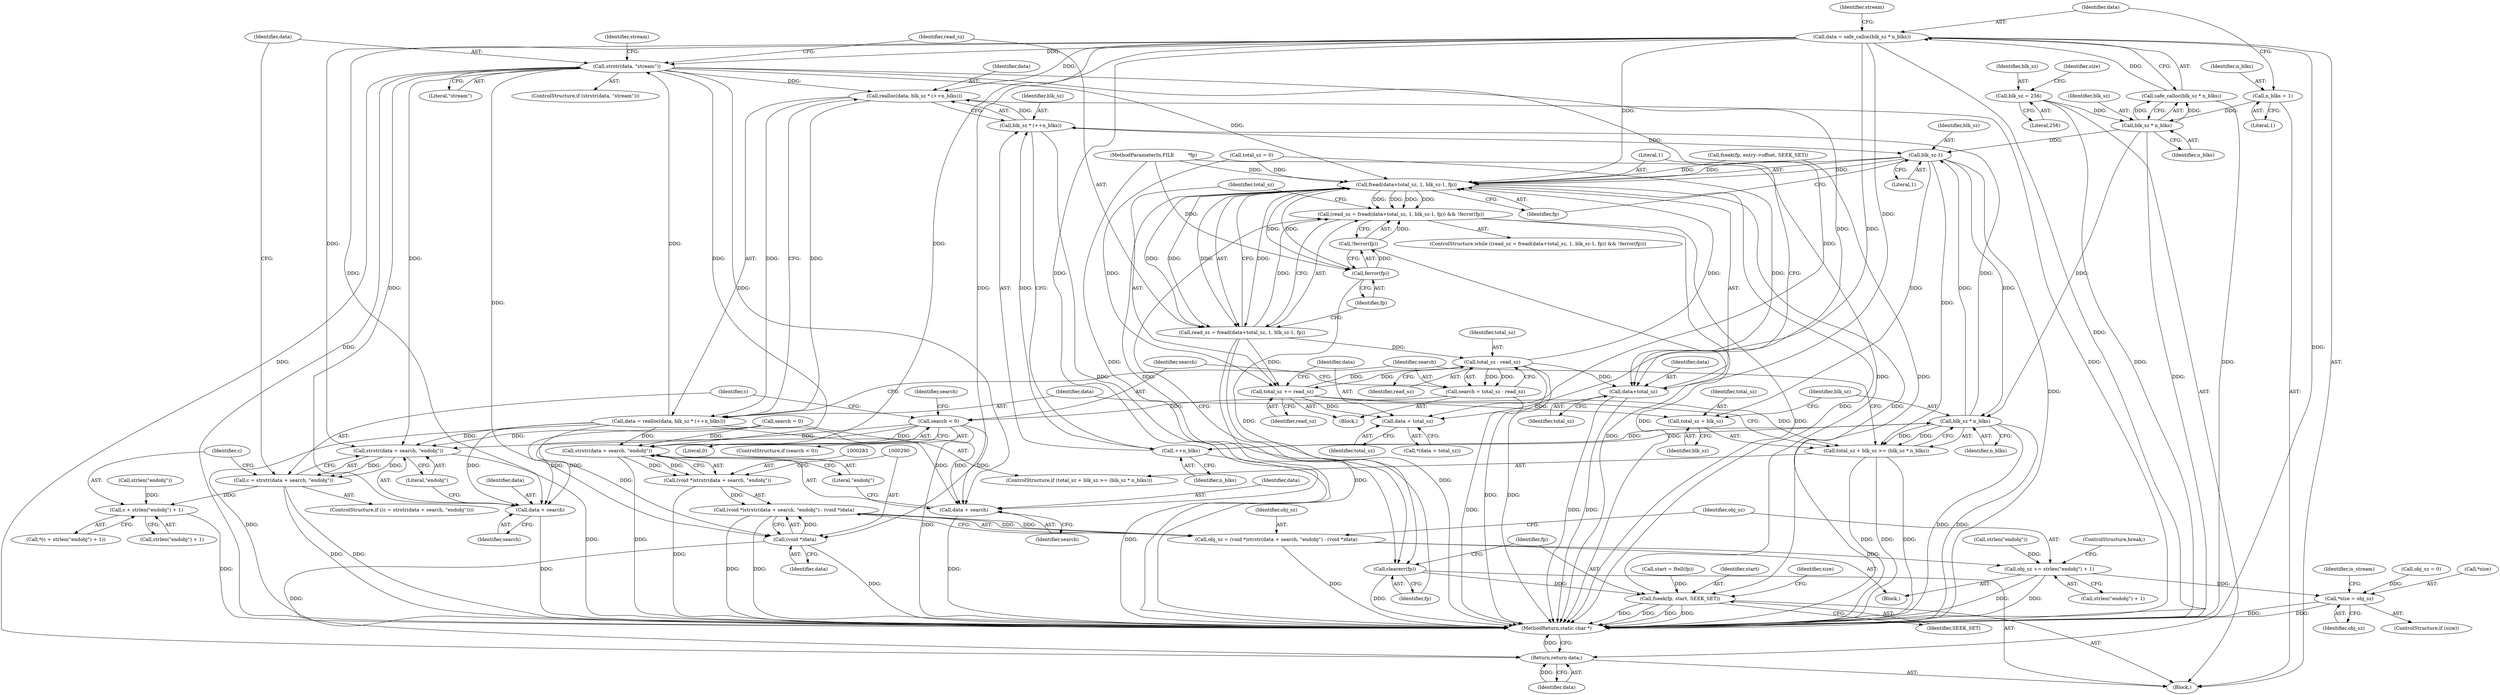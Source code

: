 digraph "0_pdfresurrect_0c4120fffa3dffe97b95c486a120eded82afe8a6_3@API" {
"1000301" [label="(Call,strstr(data, \"stream\"))"];
"1000241" [label="(Call,data = realloc(data, blk_sz * (++n_blks)))"];
"1000243" [label="(Call,realloc(data, blk_sz * (++n_blks)))"];
"1000301" [label="(Call,strstr(data, \"stream\"))"];
"1000198" [label="(Call,data = safe_calloc(blk_sz * n_blks))"];
"1000200" [label="(Call,safe_calloc(blk_sz * n_blks))"];
"1000201" [label="(Call,blk_sz * n_blks)"];
"1000114" [label="(Call,blk_sz = 256)"];
"1000195" [label="(Call,n_blks = 1)"];
"1000245" [label="(Call,blk_sz * (++n_blks))"];
"1000238" [label="(Call,blk_sz * n_blks)"];
"1000216" [label="(Call,blk_sz-1)"];
"1000247" [label="(Call,++n_blks)"];
"1000211" [label="(Call,fread(data+total_sz, 1, blk_sz-1, fp))"];
"1000208" [label="(Call,(read_sz = fread(data+total_sz, 1, blk_sz-1, fp)) && !ferror(fp))"];
"1000209" [label="(Call,read_sz = fread(data+total_sz, 1, blk_sz-1, fp))"];
"1000224" [label="(Call,total_sz += read_sz)"];
"1000229" [label="(Call,data + total_sz)"];
"1000234" [label="(Call,total_sz + blk_sz >= (blk_sz * n_blks))"];
"1000235" [label="(Call,total_sz + blk_sz)"];
"1000251" [label="(Call,total_sz - read_sz)"];
"1000212" [label="(Call,data+total_sz)"];
"1000249" [label="(Call,search = total_sz - read_sz)"];
"1000255" [label="(Call,search < 0)"];
"1000264" [label="(Call,strstr(data + search, \"endobj\"))"];
"1000262" [label="(Call,c = strstr(data + search, \"endobj\"))"];
"1000272" [label="(Call,c + strlen(\"endobj\") + 1)"];
"1000265" [label="(Call,data + search)"];
"1000284" [label="(Call,strstr(data + search, \"endobj\"))"];
"1000282" [label="(Call,(void *)strstr(data + search, \"endobj\"))"];
"1000281" [label="(Call,(void *)strstr(data + search, \"endobj\") - (void *)data)"];
"1000279" [label="(Call,obj_sz = (void *)strstr(data + search, \"endobj\") - (void *)data)"];
"1000292" [label="(Call,obj_sz += strlen(\"endobj\") + 1)"];
"1000315" [label="(Call,*size = obj_sz)"];
"1000285" [label="(Call,data + search)"];
"1000221" [label="(Call,ferror(fp))"];
"1000220" [label="(Call,!ferror(fp))"];
"1000307" [label="(Call,clearerr(fp))"];
"1000309" [label="(Call,fseek(fp, start, SEEK_SET))"];
"1000289" [label="(Call,(void *)data)"];
"1000325" [label="(Return,return data;)"];
"1000219" [label="(Identifier,fp)"];
"1000263" [label="(Identifier,c)"];
"1000274" [label="(Call,strlen(\"endobj\") + 1)"];
"1000249" [label="(Call,search = total_sz - read_sz)"];
"1000116" [label="(Literal,256)"];
"1000245" [label="(Call,blk_sz * (++n_blks))"];
"1000272" [label="(Call,c + strlen(\"endobj\") + 1)"];
"1000257" [label="(Literal,0)"];
"1000250" [label="(Identifier,search)"];
"1000320" [label="(Identifier,is_stream)"];
"1000303" [label="(Literal,\"stream\")"];
"1000213" [label="(Identifier,data)"];
"1000280" [label="(Identifier,obj_sz)"];
"1000199" [label="(Identifier,data)"];
"1000266" [label="(Identifier,data)"];
"1000192" [label="(Call,total_sz = 0)"];
"1000107" [label="(MethodParameterIn,FILE         *fp)"];
"1000229" [label="(Call,data + total_sz)"];
"1000291" [label="(Identifier,data)"];
"1000292" [label="(Call,obj_sz += strlen(\"endobj\") + 1)"];
"1000275" [label="(Call,strlen(\"endobj\"))"];
"1000281" [label="(Call,(void *)strstr(data + search, \"endobj\") - (void *)data)"];
"1000254" [label="(ControlStructure,if (search < 0))"];
"1000196" [label="(Identifier,n_blks)"];
"1000239" [label="(Identifier,blk_sz)"];
"1000230" [label="(Identifier,data)"];
"1000282" [label="(Call,(void *)strstr(data + search, \"endobj\"))"];
"1000312" [label="(Identifier,SEEK_SET)"];
"1000222" [label="(Identifier,fp)"];
"1000327" [label="(MethodReturn,static char *)"];
"1000183" [label="(Call,fseek(fp, entry->offset, SEEK_SET))"];
"1000212" [label="(Call,data+total_sz)"];
"1000228" [label="(Call,*(data + total_sz))"];
"1000293" [label="(Identifier,obj_sz)"];
"1000300" [label="(ControlStructure,if (strstr(data, \"stream\")))"];
"1000288" [label="(Literal,\"endobj\")"];
"1000261" [label="(ControlStructure,if ((c = strstr(data + search, \"endobj\"))))"];
"1000243" [label="(Call,realloc(data, blk_sz * (++n_blks)))"];
"1000294" [label="(Call,strlen(\"endobj\") + 1)"];
"1000286" [label="(Identifier,data)"];
"1000211" [label="(Call,fread(data+total_sz, 1, blk_sz-1, fp))"];
"1000203" [label="(Identifier,n_blks)"];
"1000236" [label="(Identifier,total_sz)"];
"1000140" [label="(Call,start = ftell(fp))"];
"1000309" [label="(Call,fseek(fp, start, SEEK_SET))"];
"1000205" [label="(Identifier,stream)"];
"1000318" [label="(Identifier,obj_sz)"];
"1000307" [label="(Call,clearerr(fp))"];
"1000233" [label="(ControlStructure,if (total_sz + blk_sz >= (blk_sz * n_blks)))"];
"1000284" [label="(Call,strstr(data + search, \"endobj\"))"];
"1000313" [label="(ControlStructure,if (size))"];
"1000287" [label="(Identifier,search)"];
"1000259" [label="(Identifier,search)"];
"1000221" [label="(Call,ferror(fp))"];
"1000244" [label="(Identifier,data)"];
"1000235" [label="(Call,total_sz + blk_sz)"];
"1000207" [label="(ControlStructure,while ((read_sz = fread(data+total_sz, 1, blk_sz-1, fp)) && !ferror(fp)))"];
"1000237" [label="(Identifier,blk_sz)"];
"1000267" [label="(Identifier,search)"];
"1000298" [label="(ControlStructure,break;)"];
"1000231" [label="(Identifier,total_sz)"];
"1000251" [label="(Call,total_sz - read_sz)"];
"1000240" [label="(Identifier,n_blks)"];
"1000217" [label="(Identifier,blk_sz)"];
"1000268" [label="(Literal,\"endobj\")"];
"1000224" [label="(Call,total_sz += read_sz)"];
"1000129" [label="(Identifier,size)"];
"1000295" [label="(Call,strlen(\"endobj\"))"];
"1000302" [label="(Identifier,data)"];
"1000225" [label="(Identifier,total_sz)"];
"1000311" [label="(Identifier,start)"];
"1000215" [label="(Literal,1)"];
"1000115" [label="(Identifier,blk_sz)"];
"1000201" [label="(Call,blk_sz * n_blks)"];
"1000315" [label="(Call,*size = obj_sz)"];
"1000279" [label="(Call,obj_sz = (void *)strstr(data + search, \"endobj\") - (void *)data)"];
"1000189" [label="(Call,obj_sz = 0)"];
"1000247" [label="(Call,++n_blks)"];
"1000209" [label="(Call,read_sz = fread(data+total_sz, 1, blk_sz-1, fp))"];
"1000256" [label="(Identifier,search)"];
"1000200" [label="(Call,safe_calloc(blk_sz * n_blks))"];
"1000314" [label="(Identifier,size)"];
"1000264" [label="(Call,strstr(data + search, \"endobj\"))"];
"1000310" [label="(Identifier,fp)"];
"1000195" [label="(Call,n_blks = 1)"];
"1000112" [label="(Block,)"];
"1000220" [label="(Call,!ferror(fp))"];
"1000218" [label="(Literal,1)"];
"1000325" [label="(Return,return data;)"];
"1000223" [label="(Block,)"];
"1000253" [label="(Identifier,read_sz)"];
"1000234" [label="(Call,total_sz + blk_sz >= (blk_sz * n_blks))"];
"1000202" [label="(Identifier,blk_sz)"];
"1000248" [label="(Identifier,n_blks)"];
"1000246" [label="(Identifier,blk_sz)"];
"1000198" [label="(Call,data = safe_calloc(blk_sz * n_blks))"];
"1000197" [label="(Literal,1)"];
"1000269" [label="(Block,)"];
"1000273" [label="(Identifier,c)"];
"1000326" [label="(Identifier,data)"];
"1000265" [label="(Call,data + search)"];
"1000271" [label="(Call,*(c + strlen(\"endobj\") + 1))"];
"1000214" [label="(Identifier,total_sz)"];
"1000216" [label="(Call,blk_sz-1)"];
"1000242" [label="(Identifier,data)"];
"1000262" [label="(Call,c = strstr(data + search, \"endobj\"))"];
"1000210" [label="(Identifier,read_sz)"];
"1000258" [label="(Call,search = 0)"];
"1000305" [label="(Identifier,stream)"];
"1000289" [label="(Call,(void *)data)"];
"1000241" [label="(Call,data = realloc(data, blk_sz * (++n_blks)))"];
"1000301" [label="(Call,strstr(data, \"stream\"))"];
"1000208" [label="(Call,(read_sz = fread(data+total_sz, 1, blk_sz-1, fp)) && !ferror(fp))"];
"1000114" [label="(Call,blk_sz = 256)"];
"1000238" [label="(Call,blk_sz * n_blks)"];
"1000308" [label="(Identifier,fp)"];
"1000285" [label="(Call,data + search)"];
"1000316" [label="(Call,*size)"];
"1000252" [label="(Identifier,total_sz)"];
"1000226" [label="(Identifier,read_sz)"];
"1000255" [label="(Call,search < 0)"];
"1000301" -> "1000300"  [label="AST: "];
"1000301" -> "1000303"  [label="CFG: "];
"1000302" -> "1000301"  [label="AST: "];
"1000303" -> "1000301"  [label="AST: "];
"1000210" -> "1000301"  [label="CFG: "];
"1000305" -> "1000301"  [label="CFG: "];
"1000301" -> "1000327"  [label="DDG: "];
"1000301" -> "1000211"  [label="DDG: "];
"1000301" -> "1000212"  [label="DDG: "];
"1000301" -> "1000229"  [label="DDG: "];
"1000301" -> "1000243"  [label="DDG: "];
"1000301" -> "1000264"  [label="DDG: "];
"1000301" -> "1000265"  [label="DDG: "];
"1000301" -> "1000284"  [label="DDG: "];
"1000301" -> "1000285"  [label="DDG: "];
"1000301" -> "1000289"  [label="DDG: "];
"1000241" -> "1000301"  [label="DDG: "];
"1000198" -> "1000301"  [label="DDG: "];
"1000301" -> "1000325"  [label="DDG: "];
"1000241" -> "1000233"  [label="AST: "];
"1000241" -> "1000243"  [label="CFG: "];
"1000242" -> "1000241"  [label="AST: "];
"1000243" -> "1000241"  [label="AST: "];
"1000250" -> "1000241"  [label="CFG: "];
"1000241" -> "1000327"  [label="DDG: "];
"1000243" -> "1000241"  [label="DDG: "];
"1000243" -> "1000241"  [label="DDG: "];
"1000241" -> "1000264"  [label="DDG: "];
"1000241" -> "1000265"  [label="DDG: "];
"1000241" -> "1000284"  [label="DDG: "];
"1000241" -> "1000285"  [label="DDG: "];
"1000241" -> "1000289"  [label="DDG: "];
"1000243" -> "1000245"  [label="CFG: "];
"1000244" -> "1000243"  [label="AST: "];
"1000245" -> "1000243"  [label="AST: "];
"1000243" -> "1000327"  [label="DDG: "];
"1000198" -> "1000243"  [label="DDG: "];
"1000245" -> "1000243"  [label="DDG: "];
"1000198" -> "1000112"  [label="AST: "];
"1000198" -> "1000200"  [label="CFG: "];
"1000199" -> "1000198"  [label="AST: "];
"1000200" -> "1000198"  [label="AST: "];
"1000205" -> "1000198"  [label="CFG: "];
"1000198" -> "1000327"  [label="DDG: "];
"1000200" -> "1000198"  [label="DDG: "];
"1000198" -> "1000211"  [label="DDG: "];
"1000198" -> "1000212"  [label="DDG: "];
"1000198" -> "1000229"  [label="DDG: "];
"1000198" -> "1000264"  [label="DDG: "];
"1000198" -> "1000265"  [label="DDG: "];
"1000198" -> "1000284"  [label="DDG: "];
"1000198" -> "1000285"  [label="DDG: "];
"1000198" -> "1000289"  [label="DDG: "];
"1000198" -> "1000325"  [label="DDG: "];
"1000200" -> "1000201"  [label="CFG: "];
"1000201" -> "1000200"  [label="AST: "];
"1000200" -> "1000327"  [label="DDG: "];
"1000201" -> "1000200"  [label="DDG: "];
"1000201" -> "1000200"  [label="DDG: "];
"1000201" -> "1000203"  [label="CFG: "];
"1000202" -> "1000201"  [label="AST: "];
"1000203" -> "1000201"  [label="AST: "];
"1000201" -> "1000327"  [label="DDG: "];
"1000114" -> "1000201"  [label="DDG: "];
"1000195" -> "1000201"  [label="DDG: "];
"1000201" -> "1000216"  [label="DDG: "];
"1000201" -> "1000238"  [label="DDG: "];
"1000114" -> "1000112"  [label="AST: "];
"1000114" -> "1000116"  [label="CFG: "];
"1000115" -> "1000114"  [label="AST: "];
"1000116" -> "1000114"  [label="AST: "];
"1000129" -> "1000114"  [label="CFG: "];
"1000114" -> "1000327"  [label="DDG: "];
"1000195" -> "1000112"  [label="AST: "];
"1000195" -> "1000197"  [label="CFG: "];
"1000196" -> "1000195"  [label="AST: "];
"1000197" -> "1000195"  [label="AST: "];
"1000199" -> "1000195"  [label="CFG: "];
"1000245" -> "1000247"  [label="CFG: "];
"1000246" -> "1000245"  [label="AST: "];
"1000247" -> "1000245"  [label="AST: "];
"1000245" -> "1000327"  [label="DDG: "];
"1000245" -> "1000216"  [label="DDG: "];
"1000238" -> "1000245"  [label="DDG: "];
"1000247" -> "1000245"  [label="DDG: "];
"1000238" -> "1000234"  [label="AST: "];
"1000238" -> "1000240"  [label="CFG: "];
"1000239" -> "1000238"  [label="AST: "];
"1000240" -> "1000238"  [label="AST: "];
"1000234" -> "1000238"  [label="CFG: "];
"1000238" -> "1000327"  [label="DDG: "];
"1000238" -> "1000327"  [label="DDG: "];
"1000238" -> "1000216"  [label="DDG: "];
"1000238" -> "1000234"  [label="DDG: "];
"1000238" -> "1000234"  [label="DDG: "];
"1000216" -> "1000238"  [label="DDG: "];
"1000247" -> "1000238"  [label="DDG: "];
"1000238" -> "1000247"  [label="DDG: "];
"1000216" -> "1000211"  [label="AST: "];
"1000216" -> "1000218"  [label="CFG: "];
"1000217" -> "1000216"  [label="AST: "];
"1000218" -> "1000216"  [label="AST: "];
"1000219" -> "1000216"  [label="CFG: "];
"1000216" -> "1000327"  [label="DDG: "];
"1000216" -> "1000211"  [label="DDG: "];
"1000216" -> "1000211"  [label="DDG: "];
"1000216" -> "1000234"  [label="DDG: "];
"1000216" -> "1000235"  [label="DDG: "];
"1000247" -> "1000248"  [label="CFG: "];
"1000248" -> "1000247"  [label="AST: "];
"1000247" -> "1000327"  [label="DDG: "];
"1000211" -> "1000209"  [label="AST: "];
"1000211" -> "1000219"  [label="CFG: "];
"1000212" -> "1000211"  [label="AST: "];
"1000215" -> "1000211"  [label="AST: "];
"1000219" -> "1000211"  [label="AST: "];
"1000209" -> "1000211"  [label="CFG: "];
"1000211" -> "1000327"  [label="DDG: "];
"1000211" -> "1000327"  [label="DDG: "];
"1000211" -> "1000208"  [label="DDG: "];
"1000211" -> "1000208"  [label="DDG: "];
"1000211" -> "1000208"  [label="DDG: "];
"1000211" -> "1000208"  [label="DDG: "];
"1000211" -> "1000209"  [label="DDG: "];
"1000211" -> "1000209"  [label="DDG: "];
"1000211" -> "1000209"  [label="DDG: "];
"1000211" -> "1000209"  [label="DDG: "];
"1000251" -> "1000211"  [label="DDG: "];
"1000192" -> "1000211"  [label="DDG: "];
"1000183" -> "1000211"  [label="DDG: "];
"1000221" -> "1000211"  [label="DDG: "];
"1000107" -> "1000211"  [label="DDG: "];
"1000211" -> "1000221"  [label="DDG: "];
"1000211" -> "1000307"  [label="DDG: "];
"1000208" -> "1000207"  [label="AST: "];
"1000208" -> "1000209"  [label="CFG: "];
"1000208" -> "1000220"  [label="CFG: "];
"1000209" -> "1000208"  [label="AST: "];
"1000220" -> "1000208"  [label="AST: "];
"1000225" -> "1000208"  [label="CFG: "];
"1000308" -> "1000208"  [label="CFG: "];
"1000208" -> "1000327"  [label="DDG: "];
"1000208" -> "1000327"  [label="DDG: "];
"1000209" -> "1000208"  [label="DDG: "];
"1000220" -> "1000208"  [label="DDG: "];
"1000210" -> "1000209"  [label="AST: "];
"1000222" -> "1000209"  [label="CFG: "];
"1000209" -> "1000327"  [label="DDG: "];
"1000209" -> "1000327"  [label="DDG: "];
"1000209" -> "1000224"  [label="DDG: "];
"1000209" -> "1000251"  [label="DDG: "];
"1000224" -> "1000223"  [label="AST: "];
"1000224" -> "1000226"  [label="CFG: "];
"1000225" -> "1000224"  [label="AST: "];
"1000226" -> "1000224"  [label="AST: "];
"1000230" -> "1000224"  [label="CFG: "];
"1000251" -> "1000224"  [label="DDG: "];
"1000192" -> "1000224"  [label="DDG: "];
"1000224" -> "1000229"  [label="DDG: "];
"1000224" -> "1000234"  [label="DDG: "];
"1000224" -> "1000235"  [label="DDG: "];
"1000224" -> "1000251"  [label="DDG: "];
"1000229" -> "1000228"  [label="AST: "];
"1000229" -> "1000231"  [label="CFG: "];
"1000230" -> "1000229"  [label="AST: "];
"1000231" -> "1000229"  [label="AST: "];
"1000228" -> "1000229"  [label="CFG: "];
"1000234" -> "1000233"  [label="AST: "];
"1000235" -> "1000234"  [label="AST: "];
"1000242" -> "1000234"  [label="CFG: "];
"1000250" -> "1000234"  [label="CFG: "];
"1000234" -> "1000327"  [label="DDG: "];
"1000234" -> "1000327"  [label="DDG: "];
"1000234" -> "1000327"  [label="DDG: "];
"1000235" -> "1000237"  [label="CFG: "];
"1000236" -> "1000235"  [label="AST: "];
"1000237" -> "1000235"  [label="AST: "];
"1000239" -> "1000235"  [label="CFG: "];
"1000251" -> "1000249"  [label="AST: "];
"1000251" -> "1000253"  [label="CFG: "];
"1000252" -> "1000251"  [label="AST: "];
"1000253" -> "1000251"  [label="AST: "];
"1000249" -> "1000251"  [label="CFG: "];
"1000251" -> "1000327"  [label="DDG: "];
"1000251" -> "1000327"  [label="DDG: "];
"1000251" -> "1000212"  [label="DDG: "];
"1000251" -> "1000249"  [label="DDG: "];
"1000251" -> "1000249"  [label="DDG: "];
"1000212" -> "1000214"  [label="CFG: "];
"1000213" -> "1000212"  [label="AST: "];
"1000214" -> "1000212"  [label="AST: "];
"1000215" -> "1000212"  [label="CFG: "];
"1000212" -> "1000327"  [label="DDG: "];
"1000212" -> "1000327"  [label="DDG: "];
"1000192" -> "1000212"  [label="DDG: "];
"1000249" -> "1000223"  [label="AST: "];
"1000250" -> "1000249"  [label="AST: "];
"1000256" -> "1000249"  [label="CFG: "];
"1000249" -> "1000327"  [label="DDG: "];
"1000249" -> "1000255"  [label="DDG: "];
"1000255" -> "1000254"  [label="AST: "];
"1000255" -> "1000257"  [label="CFG: "];
"1000256" -> "1000255"  [label="AST: "];
"1000257" -> "1000255"  [label="AST: "];
"1000259" -> "1000255"  [label="CFG: "];
"1000263" -> "1000255"  [label="CFG: "];
"1000255" -> "1000327"  [label="DDG: "];
"1000255" -> "1000264"  [label="DDG: "];
"1000255" -> "1000265"  [label="DDG: "];
"1000255" -> "1000284"  [label="DDG: "];
"1000255" -> "1000285"  [label="DDG: "];
"1000264" -> "1000262"  [label="AST: "];
"1000264" -> "1000268"  [label="CFG: "];
"1000265" -> "1000264"  [label="AST: "];
"1000268" -> "1000264"  [label="AST: "];
"1000262" -> "1000264"  [label="CFG: "];
"1000264" -> "1000327"  [label="DDG: "];
"1000264" -> "1000262"  [label="DDG: "];
"1000264" -> "1000262"  [label="DDG: "];
"1000258" -> "1000264"  [label="DDG: "];
"1000262" -> "1000261"  [label="AST: "];
"1000263" -> "1000262"  [label="AST: "];
"1000273" -> "1000262"  [label="CFG: "];
"1000302" -> "1000262"  [label="CFG: "];
"1000262" -> "1000327"  [label="DDG: "];
"1000262" -> "1000327"  [label="DDG: "];
"1000262" -> "1000272"  [label="DDG: "];
"1000272" -> "1000271"  [label="AST: "];
"1000272" -> "1000274"  [label="CFG: "];
"1000273" -> "1000272"  [label="AST: "];
"1000274" -> "1000272"  [label="AST: "];
"1000271" -> "1000272"  [label="CFG: "];
"1000272" -> "1000327"  [label="DDG: "];
"1000275" -> "1000272"  [label="DDG: "];
"1000265" -> "1000267"  [label="CFG: "];
"1000266" -> "1000265"  [label="AST: "];
"1000267" -> "1000265"  [label="AST: "];
"1000268" -> "1000265"  [label="CFG: "];
"1000265" -> "1000327"  [label="DDG: "];
"1000258" -> "1000265"  [label="DDG: "];
"1000284" -> "1000282"  [label="AST: "];
"1000284" -> "1000288"  [label="CFG: "];
"1000285" -> "1000284"  [label="AST: "];
"1000288" -> "1000284"  [label="AST: "];
"1000282" -> "1000284"  [label="CFG: "];
"1000284" -> "1000327"  [label="DDG: "];
"1000284" -> "1000282"  [label="DDG: "];
"1000284" -> "1000282"  [label="DDG: "];
"1000258" -> "1000284"  [label="DDG: "];
"1000282" -> "1000281"  [label="AST: "];
"1000283" -> "1000282"  [label="AST: "];
"1000290" -> "1000282"  [label="CFG: "];
"1000282" -> "1000327"  [label="DDG: "];
"1000282" -> "1000281"  [label="DDG: "];
"1000281" -> "1000279"  [label="AST: "];
"1000281" -> "1000289"  [label="CFG: "];
"1000289" -> "1000281"  [label="AST: "];
"1000279" -> "1000281"  [label="CFG: "];
"1000281" -> "1000327"  [label="DDG: "];
"1000281" -> "1000327"  [label="DDG: "];
"1000281" -> "1000279"  [label="DDG: "];
"1000281" -> "1000279"  [label="DDG: "];
"1000289" -> "1000281"  [label="DDG: "];
"1000279" -> "1000269"  [label="AST: "];
"1000280" -> "1000279"  [label="AST: "];
"1000293" -> "1000279"  [label="CFG: "];
"1000279" -> "1000327"  [label="DDG: "];
"1000279" -> "1000292"  [label="DDG: "];
"1000292" -> "1000269"  [label="AST: "];
"1000292" -> "1000294"  [label="CFG: "];
"1000293" -> "1000292"  [label="AST: "];
"1000294" -> "1000292"  [label="AST: "];
"1000298" -> "1000292"  [label="CFG: "];
"1000292" -> "1000327"  [label="DDG: "];
"1000292" -> "1000327"  [label="DDG: "];
"1000295" -> "1000292"  [label="DDG: "];
"1000292" -> "1000315"  [label="DDG: "];
"1000315" -> "1000313"  [label="AST: "];
"1000315" -> "1000318"  [label="CFG: "];
"1000316" -> "1000315"  [label="AST: "];
"1000318" -> "1000315"  [label="AST: "];
"1000320" -> "1000315"  [label="CFG: "];
"1000315" -> "1000327"  [label="DDG: "];
"1000315" -> "1000327"  [label="DDG: "];
"1000189" -> "1000315"  [label="DDG: "];
"1000285" -> "1000287"  [label="CFG: "];
"1000286" -> "1000285"  [label="AST: "];
"1000287" -> "1000285"  [label="AST: "];
"1000288" -> "1000285"  [label="CFG: "];
"1000285" -> "1000327"  [label="DDG: "];
"1000258" -> "1000285"  [label="DDG: "];
"1000221" -> "1000220"  [label="AST: "];
"1000221" -> "1000222"  [label="CFG: "];
"1000222" -> "1000221"  [label="AST: "];
"1000220" -> "1000221"  [label="CFG: "];
"1000221" -> "1000220"  [label="DDG: "];
"1000107" -> "1000221"  [label="DDG: "];
"1000221" -> "1000307"  [label="DDG: "];
"1000220" -> "1000327"  [label="DDG: "];
"1000307" -> "1000112"  [label="AST: "];
"1000307" -> "1000308"  [label="CFG: "];
"1000308" -> "1000307"  [label="AST: "];
"1000310" -> "1000307"  [label="CFG: "];
"1000307" -> "1000327"  [label="DDG: "];
"1000107" -> "1000307"  [label="DDG: "];
"1000307" -> "1000309"  [label="DDG: "];
"1000309" -> "1000112"  [label="AST: "];
"1000309" -> "1000312"  [label="CFG: "];
"1000310" -> "1000309"  [label="AST: "];
"1000311" -> "1000309"  [label="AST: "];
"1000312" -> "1000309"  [label="AST: "];
"1000314" -> "1000309"  [label="CFG: "];
"1000309" -> "1000327"  [label="DDG: "];
"1000309" -> "1000327"  [label="DDG: "];
"1000309" -> "1000327"  [label="DDG: "];
"1000309" -> "1000327"  [label="DDG: "];
"1000107" -> "1000309"  [label="DDG: "];
"1000140" -> "1000309"  [label="DDG: "];
"1000183" -> "1000309"  [label="DDG: "];
"1000289" -> "1000291"  [label="CFG: "];
"1000290" -> "1000289"  [label="AST: "];
"1000291" -> "1000289"  [label="AST: "];
"1000289" -> "1000327"  [label="DDG: "];
"1000289" -> "1000325"  [label="DDG: "];
"1000325" -> "1000112"  [label="AST: "];
"1000325" -> "1000326"  [label="CFG: "];
"1000326" -> "1000325"  [label="AST: "];
"1000327" -> "1000325"  [label="CFG: "];
"1000325" -> "1000327"  [label="DDG: "];
"1000326" -> "1000325"  [label="DDG: "];
}
